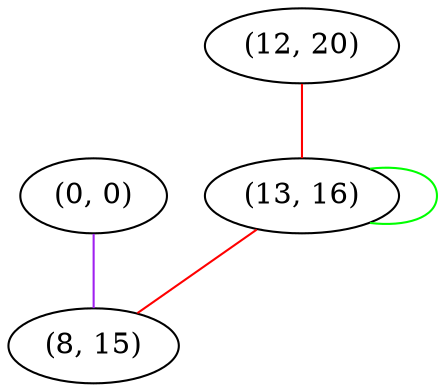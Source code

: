 graph "" {
"(0, 0)";
"(12, 20)";
"(13, 16)";
"(8, 15)";
"(0, 0)" -- "(8, 15)"  [color=purple, key=0, weight=4];
"(12, 20)" -- "(13, 16)"  [color=red, key=0, weight=1];
"(13, 16)" -- "(13, 16)"  [color=green, key=0, weight=2];
"(13, 16)" -- "(8, 15)"  [color=red, key=0, weight=1];
}
